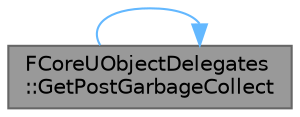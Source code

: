 digraph "FCoreUObjectDelegates::GetPostGarbageCollect"
{
 // INTERACTIVE_SVG=YES
 // LATEX_PDF_SIZE
  bgcolor="transparent";
  edge [fontname=Helvetica,fontsize=10,labelfontname=Helvetica,labelfontsize=10];
  node [fontname=Helvetica,fontsize=10,shape=box,height=0.2,width=0.4];
  rankdir="LR";
  Node1 [id="Node000001",label="FCoreUObjectDelegates\l::GetPostGarbageCollect",height=0.2,width=0.4,color="gray40", fillcolor="grey60", style="filled", fontcolor="black",tooltip="Called after garbage collection (before purge phase if incremental purge is enabled and after purge p..."];
  Node1 -> Node1 [id="edge1_Node000001_Node000001",color="steelblue1",style="solid",tooltip=" "];
}

